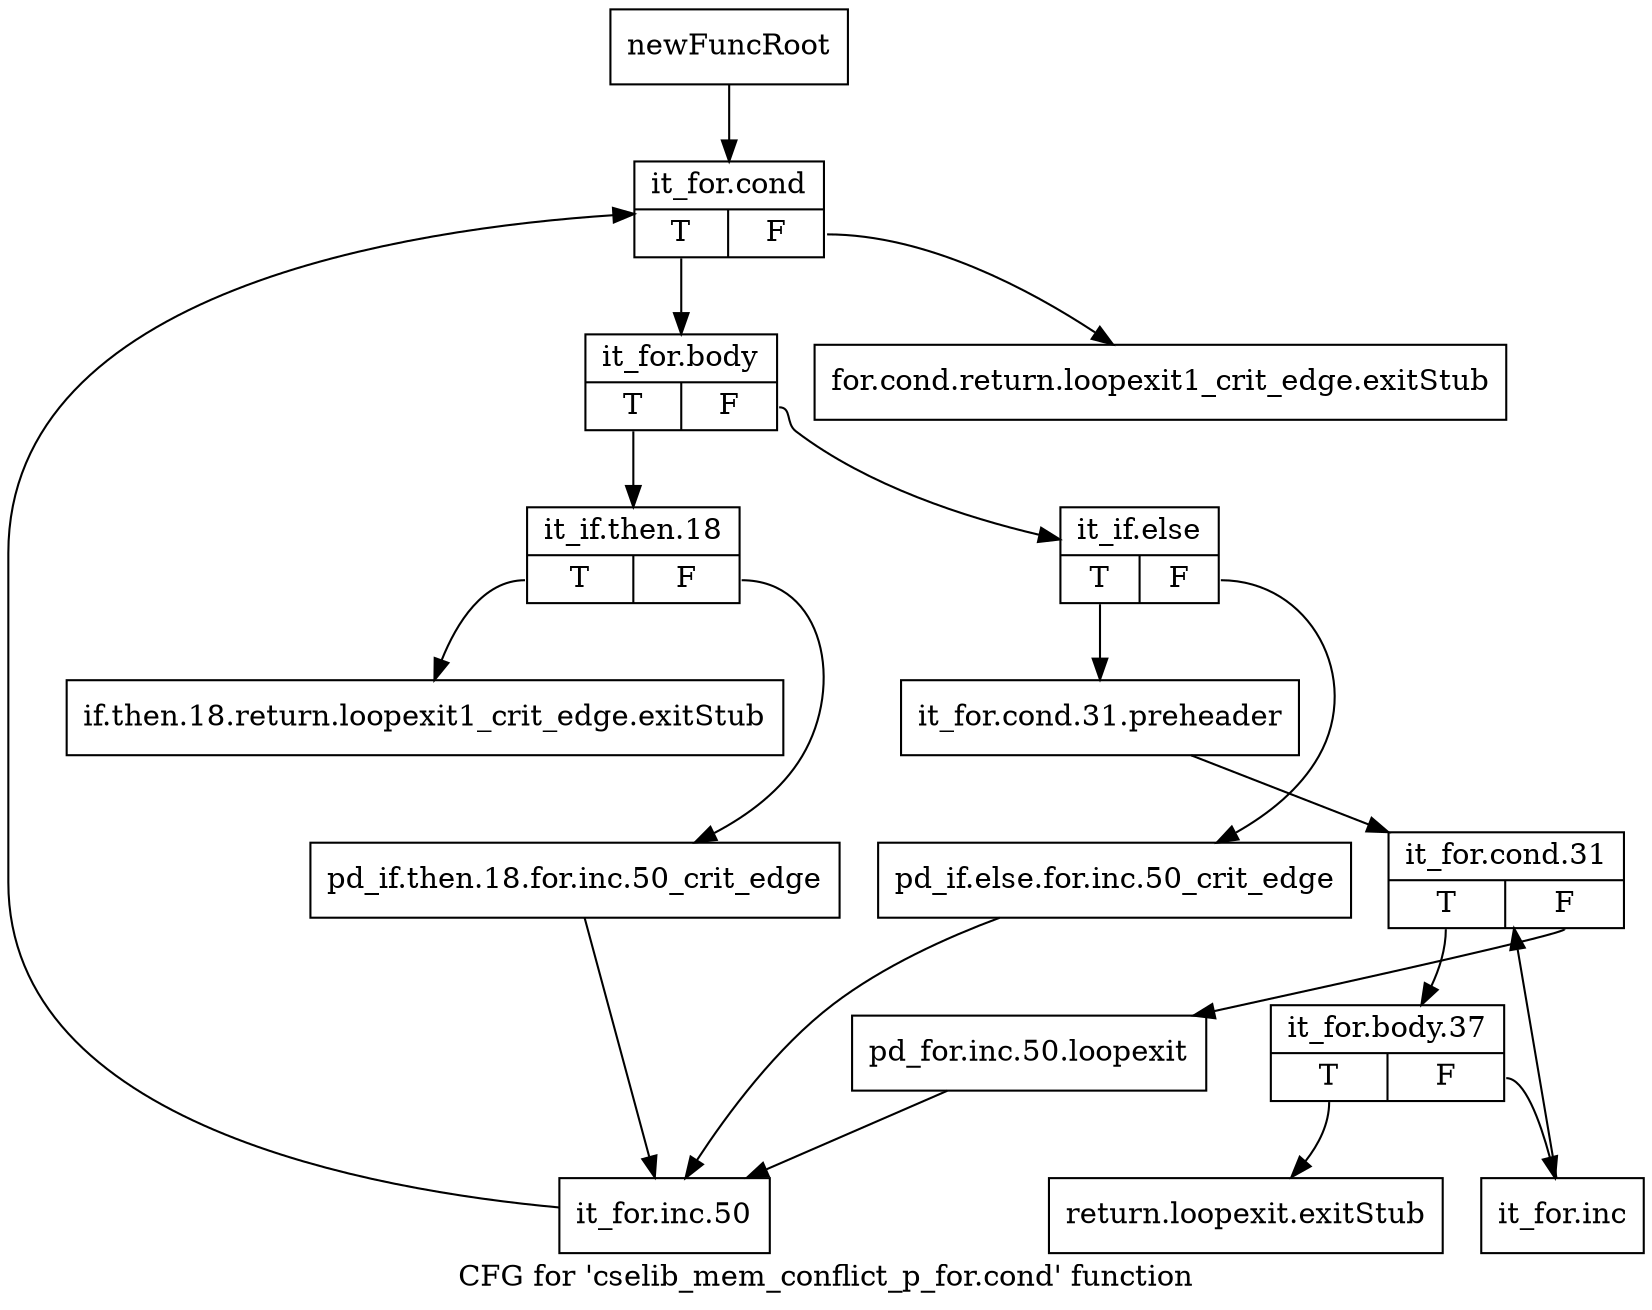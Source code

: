 digraph "CFG for 'cselib_mem_conflict_p_for.cond' function" {
	label="CFG for 'cselib_mem_conflict_p_for.cond' function";

	Node0xaa26280 [shape=record,label="{newFuncRoot}"];
	Node0xaa26280 -> Node0xaa263c0;
	Node0xaa262d0 [shape=record,label="{for.cond.return.loopexit1_crit_edge.exitStub}"];
	Node0xaa26320 [shape=record,label="{return.loopexit.exitStub}"];
	Node0xaa26370 [shape=record,label="{if.then.18.return.loopexit1_crit_edge.exitStub}"];
	Node0xaa263c0 [shape=record,label="{it_for.cond|{<s0>T|<s1>F}}"];
	Node0xaa263c0:s0 -> Node0xaa26410;
	Node0xaa263c0:s1 -> Node0xaa262d0;
	Node0xaa26410 [shape=record,label="{it_for.body|{<s0>T|<s1>F}}"];
	Node0xaa26410:s0 -> Node0xaa26690;
	Node0xaa26410:s1 -> Node0xaa26460;
	Node0xaa26460 [shape=record,label="{it_if.else|{<s0>T|<s1>F}}"];
	Node0xaa26460:s0 -> Node0xaa26500;
	Node0xaa26460:s1 -> Node0xaa264b0;
	Node0xaa264b0 [shape=record,label="{pd_if.else.for.inc.50_crit_edge}"];
	Node0xaa264b0 -> Node0xaa26730;
	Node0xaa26500 [shape=record,label="{it_for.cond.31.preheader}"];
	Node0xaa26500 -> Node0xaa26550;
	Node0xaa26550 [shape=record,label="{it_for.cond.31|{<s0>T|<s1>F}}"];
	Node0xaa26550:s0 -> Node0xaa265f0;
	Node0xaa26550:s1 -> Node0xaa265a0;
	Node0xaa265a0 [shape=record,label="{pd_for.inc.50.loopexit}"];
	Node0xaa265a0 -> Node0xaa26730;
	Node0xaa265f0 [shape=record,label="{it_for.body.37|{<s0>T|<s1>F}}"];
	Node0xaa265f0:s0 -> Node0xaa26320;
	Node0xaa265f0:s1 -> Node0xaa26640;
	Node0xaa26640 [shape=record,label="{it_for.inc}"];
	Node0xaa26640 -> Node0xaa26550;
	Node0xaa26690 [shape=record,label="{it_if.then.18|{<s0>T|<s1>F}}"];
	Node0xaa26690:s0 -> Node0xaa26370;
	Node0xaa26690:s1 -> Node0xaa266e0;
	Node0xaa266e0 [shape=record,label="{pd_if.then.18.for.inc.50_crit_edge}"];
	Node0xaa266e0 -> Node0xaa26730;
	Node0xaa26730 [shape=record,label="{it_for.inc.50}"];
	Node0xaa26730 -> Node0xaa263c0;
}

